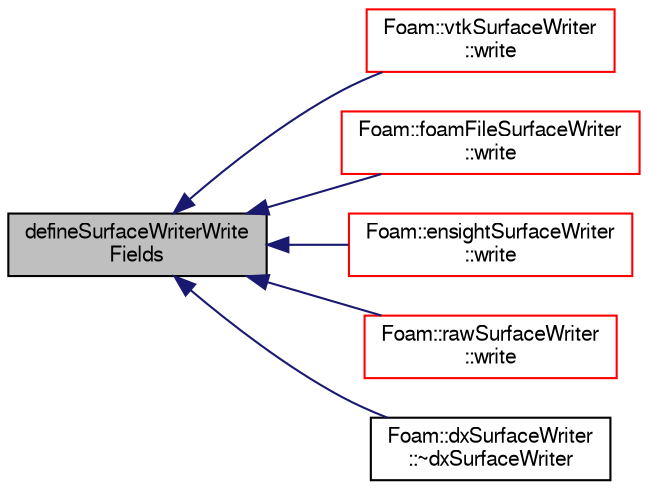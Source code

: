 digraph "defineSurfaceWriterWriteFields"
{
  bgcolor="transparent";
  edge [fontname="FreeSans",fontsize="10",labelfontname="FreeSans",labelfontsize="10"];
  node [fontname="FreeSans",fontsize="10",shape=record];
  rankdir="LR";
  Node131771 [label="defineSurfaceWriterWrite\lFields",height=0.2,width=0.4,color="black", fillcolor="grey75", style="filled", fontcolor="black"];
  Node131771 -> Node131772 [dir="back",color="midnightblue",fontsize="10",style="solid",fontname="FreeSans"];
  Node131772 [label="Foam::vtkSurfaceWriter\l::write",height=0.2,width=0.4,color="red",URL="$a29466.html#a397d4e691b3868423c047ec2482dcbd2",tooltip="Write single surface geometry to file. "];
  Node131771 -> Node131774 [dir="back",color="midnightblue",fontsize="10",style="solid",fontname="FreeSans"];
  Node131774 [label="Foam::foamFileSurfaceWriter\l::write",height=0.2,width=0.4,color="red",URL="$a29442.html#a397d4e691b3868423c047ec2482dcbd2",tooltip="Write single surface geometry to file. "];
  Node131771 -> Node131776 [dir="back",color="midnightblue",fontsize="10",style="solid",fontname="FreeSans"];
  Node131776 [label="Foam::ensightSurfaceWriter\l::write",height=0.2,width=0.4,color="red",URL="$a29438.html#a397d4e691b3868423c047ec2482dcbd2",tooltip="Write single surface geometry to file. "];
  Node131771 -> Node131778 [dir="back",color="midnightblue",fontsize="10",style="solid",fontname="FreeSans"];
  Node131778 [label="Foam::rawSurfaceWriter\l::write",height=0.2,width=0.4,color="red",URL="$a29454.html#a397d4e691b3868423c047ec2482dcbd2",tooltip="Write single surface geometry to file. "];
  Node131771 -> Node131780 [dir="back",color="midnightblue",fontsize="10",style="solid",fontname="FreeSans"];
  Node131780 [label="Foam::dxSurfaceWriter\l::~dxSurfaceWriter",height=0.2,width=0.4,color="black",URL="$a29410.html#a95f8e0ea69d65d2f4f0a0294ae5ccc4a",tooltip="Destructor. "];
}
